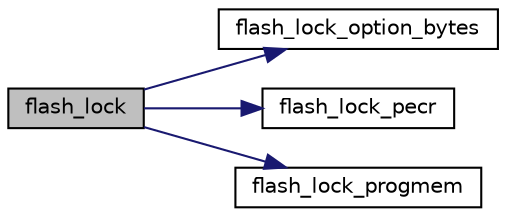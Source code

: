 digraph "flash_lock"
{
  edge [fontname="Helvetica",fontsize="10",labelfontname="Helvetica",labelfontsize="10"];
  node [fontname="Helvetica",fontsize="10",shape=record];
  rankdir="LR";
  Node1 [label="flash_lock",height=0.2,width=0.4,color="black", fillcolor="grey75", style="filled", fontcolor="black"];
  Node1 -> Node2 [color="midnightblue",fontsize="10",style="solid",fontname="Helvetica"];
  Node2 [label="flash_lock_option_bytes",height=0.2,width=0.4,color="black", fillcolor="white", style="filled",URL="$group__flash__file.html#ga3e656c078b282798add1874cd398f1eb",tooltip="Lock the Option Byte Access. "];
  Node1 -> Node3 [color="midnightblue",fontsize="10",style="solid",fontname="Helvetica"];
  Node3 [label="flash_lock_pecr",height=0.2,width=0.4,color="black", fillcolor="white", style="filled",URL="$group__flash__file.html#ga126302d8ca4812cbcb0c8b9bd8a9375a"];
  Node1 -> Node4 [color="midnightblue",fontsize="10",style="solid",fontname="Helvetica"];
  Node4 [label="flash_lock_progmem",height=0.2,width=0.4,color="black", fillcolor="white", style="filled",URL="$group__flash__file.html#ga627ef6a095bea6eff359e738076a717c"];
}
